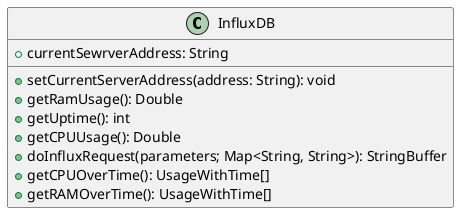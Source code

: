 @startuml

class InfluxDB {
    + currentSewrverAddress: String

    + setCurrentServerAddress(address: String): void
    + getRamUsage(): Double
    + getUptime(): int
    + getCPUUsage(): Double
    + doInfluxRequest(parameters; Map<String, String>): StringBuffer
    + getCPUOverTime(): UsageWithTime[]
    + getRAMOverTime(): UsageWithTime[]
}
@enduml